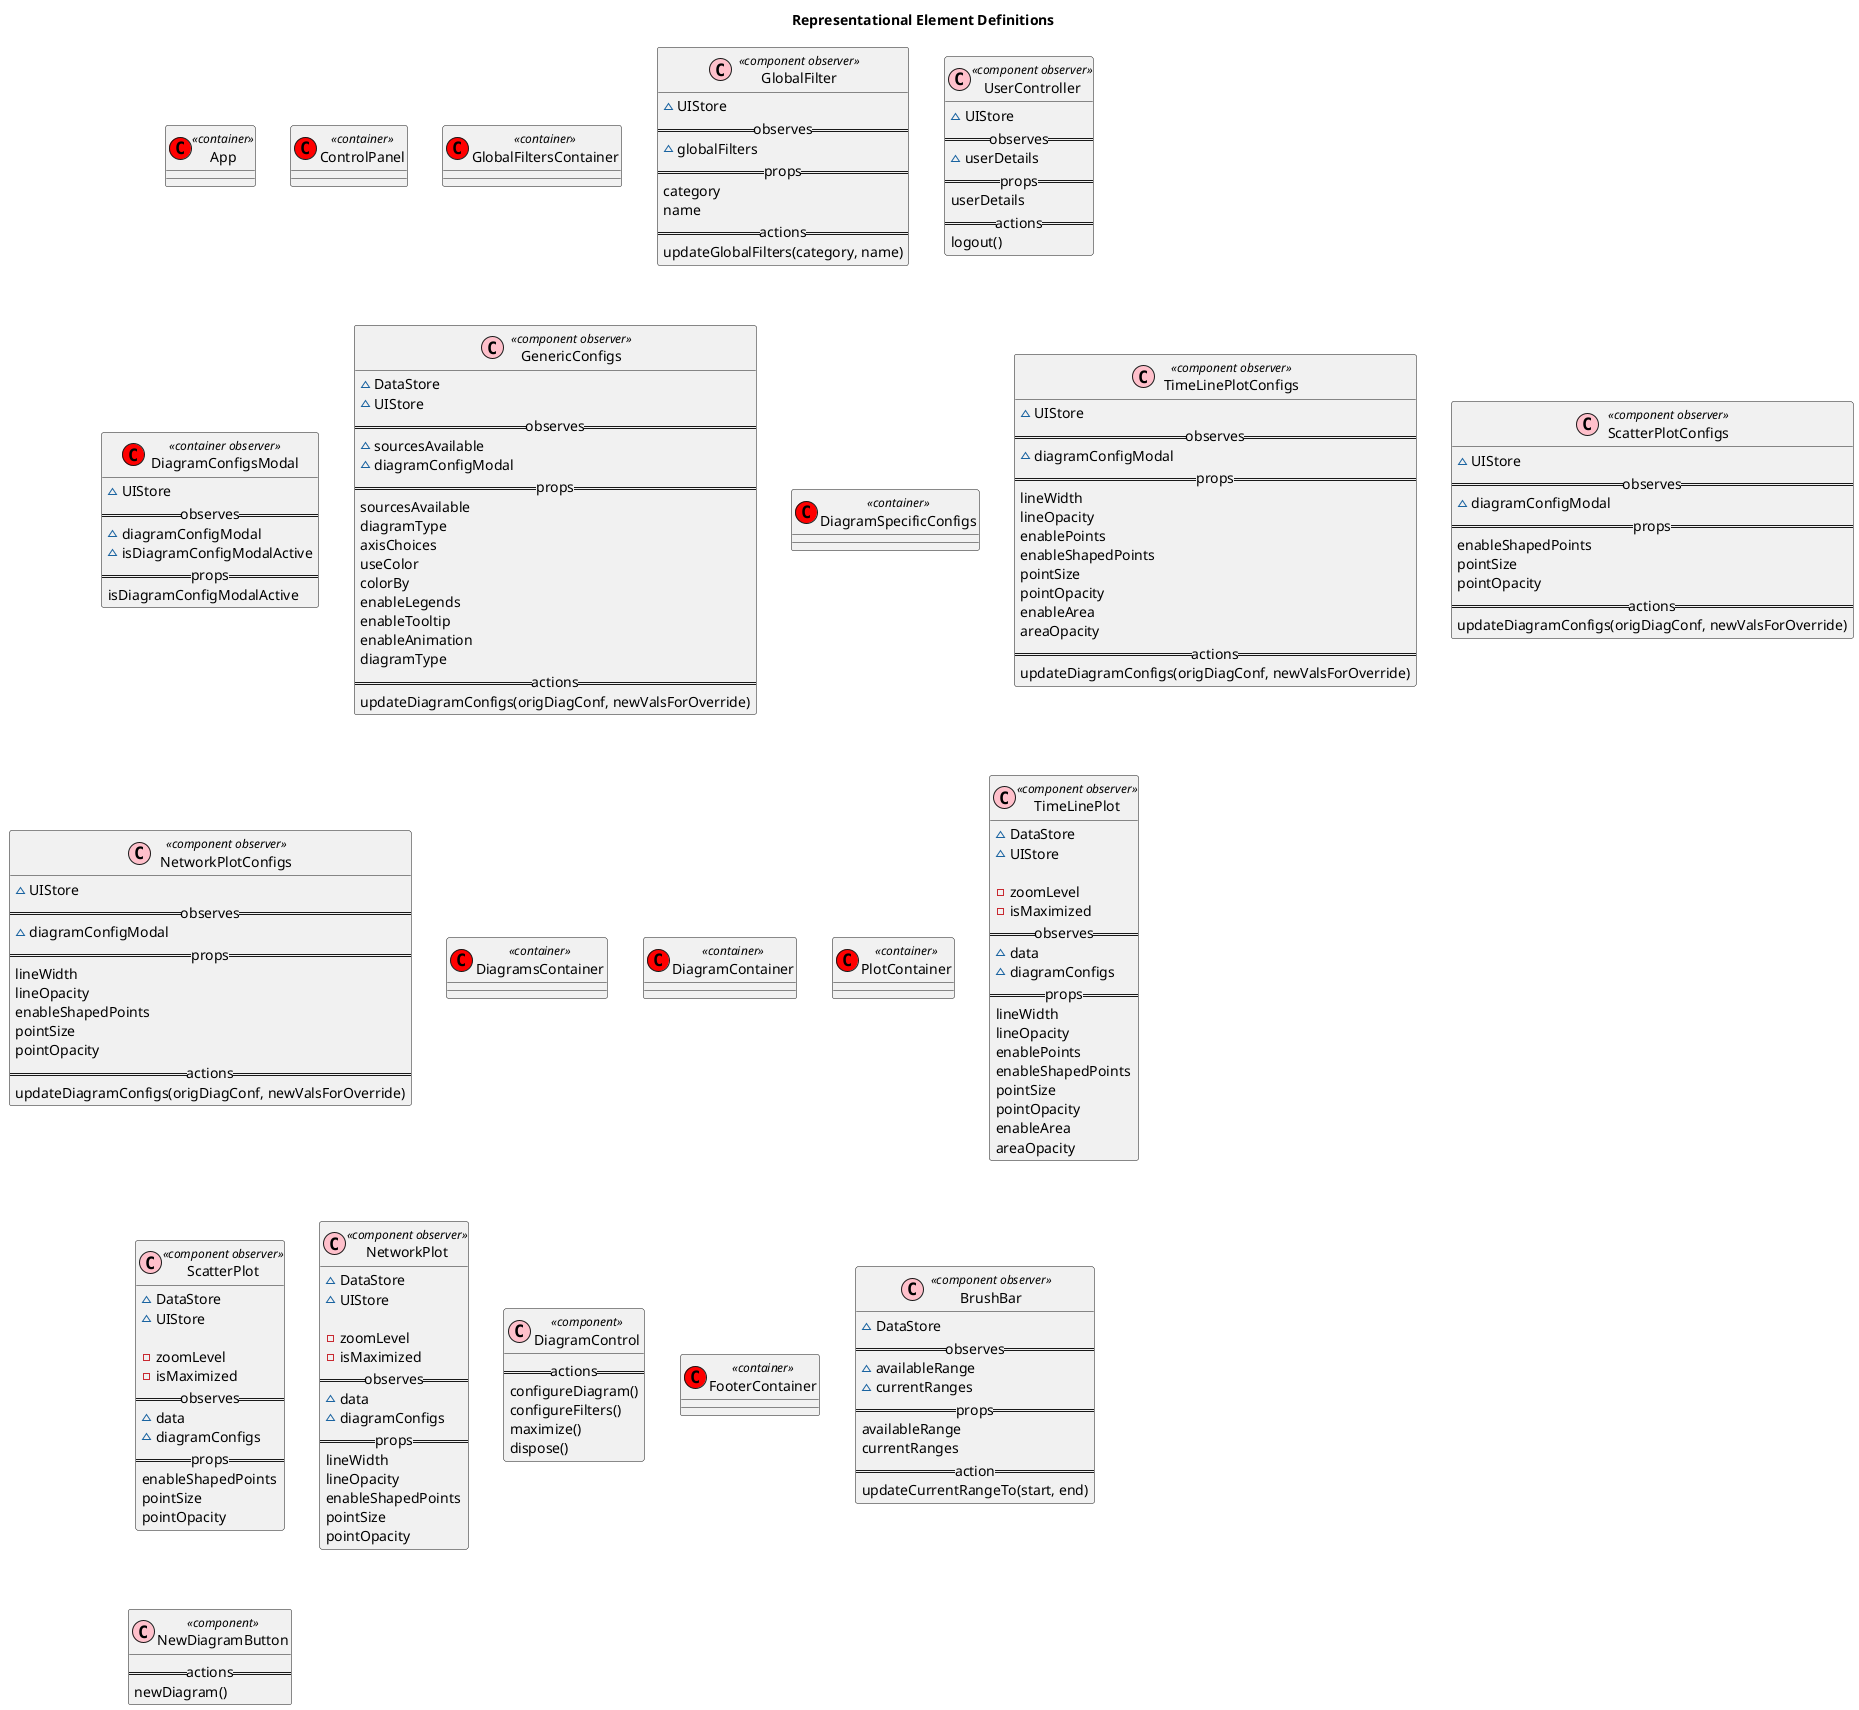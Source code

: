 @startuml
title Representational Element Definitions

class App << (C,red) container >> {
}

class ControlPanel << (C,red) container >> {
}

class GlobalFiltersContainer << (C,red) container >> {
}

class GlobalFilter << (C,pink) component observer >> {
  ~ UIStore
  ==observes==
  ~ globalFilters
  ==props==
  category
  name
  ==actions==
  updateGlobalFilters(category, name)
}

class UserController << (C,pink) component observer >> {
  ~ UIStore
  ==observes==
  ~ userDetails
  ==props==
  userDetails
  ==actions==
  logout()
}

class DiagramConfigsModal << (C,red) container observer >> {
  ~ UIStore
  ==observes==
  ~ diagramConfigModal
  ~ isDiagramConfigModalActive
  ==props==
  isDiagramConfigModalActive
}

class GenericConfigs << (C,pink) component observer >> {
  ~ DataStore
  ~ UIStore
  ==observes==
  ~ sourcesAvailable
  ~ diagramConfigModal
  ==props==
  sourcesAvailable
  diagramType
  axisChoices
  useColor
  colorBy
  enableLegends
  enableTooltip
  enableAnimation
  diagramType
  ==actions==
  updateDiagramConfigs(origDiagConf, newValsForOverride)
}

class DiagramSpecificConfigs << (C,red) container >> {
}

class TimeLinePlotConfigs  << (C,pink) component observer >> {
  ~ UIStore
  ==observes==
  ~ diagramConfigModal
  ==props==
  lineWidth
  lineOpacity
  enablePoints
  enableShapedPoints
  pointSize
  pointOpacity
  enableArea
  areaOpacity
  ==actions==
  updateDiagramConfigs(origDiagConf, newValsForOverride)
}

class ScatterPlotConfigs  << (C,pink) component observer >> {
  ~ UIStore
  ==observes==
  ~ diagramConfigModal
  ==props==
  enableShapedPoints
  pointSize
  pointOpacity
  ==actions==
  updateDiagramConfigs(origDiagConf, newValsForOverride)
}

class NetworkPlotConfigs  << (C,pink) component observer >> {
  ~ UIStore
  ==observes==
  ~ diagramConfigModal
  ==props==
  lineWidth
  lineOpacity
  enableShapedPoints
  pointSize
  pointOpacity
  ==actions==
  updateDiagramConfigs(origDiagConf, newValsForOverride)
}

class DiagramsContainer << (C,red) container >> {
}

class DiagramContainer << (C,red) container >> {
}

class PlotContainer << (C,red) container >> {
}

class TimeLinePlot  << (C,pink) component observer >> {
  ~ DataStore
  ~ UIStore

  - zoomLevel
  - isMaximized
  ==observes==
  ~ data
  ~ diagramConfigs
  ==props==
  lineWidth
  lineOpacity
  enablePoints
  enableShapedPoints
  pointSize
  pointOpacity
  enableArea
  areaOpacity
}

class ScatterPlot  << (C,pink) component observer >> {
  ~ DataStore
  ~ UIStore

  - zoomLevel
  - isMaximized
  ==observes==
  ~ data
  ~ diagramConfigs
  ==props==
  enableShapedPoints
  pointSize
  pointOpacity
}

class NetworkPlot  << (C,pink) component observer >> {
  ~ DataStore
  ~ UIStore

  - zoomLevel
  - isMaximized
  ==observes==
  ~ data
  ~ diagramConfigs
  ==props==
  lineWidth
  lineOpacity
  enableShapedPoints
  pointSize
  pointOpacity
}

class DiagramControl << (C,pink) component >> {
  ==actions==
  configureDiagram()
  configureFilters()
  maximize()
  dispose()
}

class FooterContainer << (C,red) container >> {
}

class BrushBar << (C,pink) component observer >> {
  ~ DataStore
  ==observes==
  ~ availableRange
  ~ currentRanges
  ==props==
  availableRange
  currentRanges
  ==action==
  updateCurrentRangeTo(start, end)
}

class NewDiagramButton << (C,pink) component >> {
  ==actions==
  newDiagram()
}

@enduml
